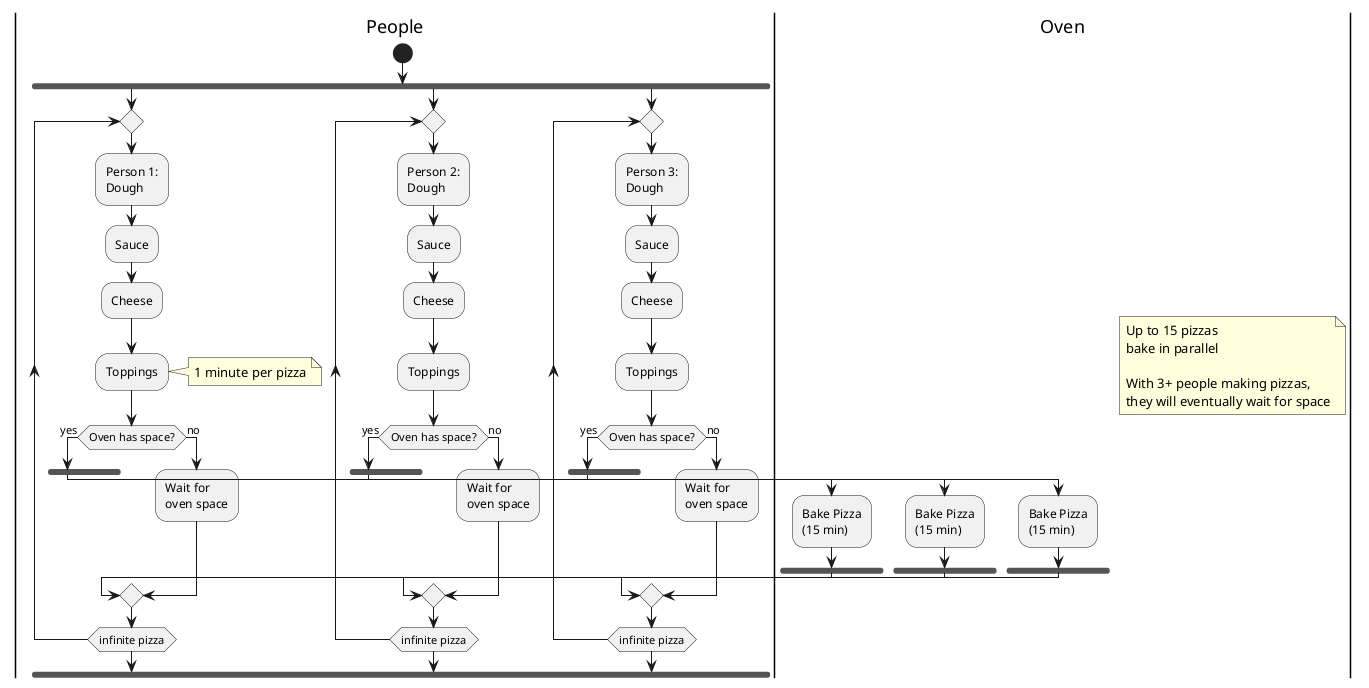 @startuml pizza-ops-parallel-make-parallel-oven

|People|
start

fork
  repeat
    :Person 1:\nDough;
    :Sauce;
    :Cheese;
    :Toppings;
    note right: 1 minute per pizza

    if (Oven has space?) then (yes)
      fork
        |Oven|
        :Bake Pizza\n(15 min);
      end fork
    else (no)
      |People|
      :Wait for\noven space;
    endif

    |People|
  repeat while (infinite pizza)

fork again
  repeat
    :Person 2:\nDough;
    :Sauce;
    :Cheese;
    :Toppings;

    if (Oven has space?) then (yes)
      fork
        |Oven|
        :Bake Pizza\n(15 min);
      end fork
    else (no)
      |People|
      :Wait for\noven space;
    endif

    |People|
  repeat while (infinite pizza)

fork again
  repeat
    :Person 3:\nDough;
    :Sauce;
    :Cheese;
    :Toppings;

    if (Oven has space?) then (yes)
      fork
        |Oven|
        :Bake Pizza\n(15 min);
      end fork
    else (no)
      |People|
      :Wait for\noven space;
    endif

    |People|
  repeat while (infinite pizza)

end fork

|Oven|
note right: Up to 15 pizzas\nbake in parallel\n\nWith 3+ people making pizzas,\nthey will eventually wait for space

@enduml
